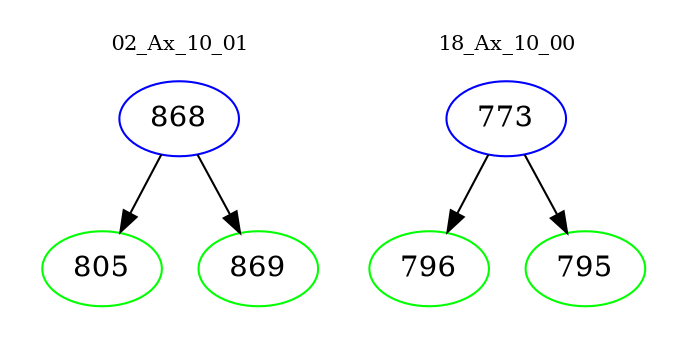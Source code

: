 digraph{
subgraph cluster_0 {
color = white
label = "02_Ax_10_01";
fontsize=10;
T0_868 [label="868", color="blue"]
T0_868 -> T0_805 [color="black"]
T0_805 [label="805", color="green"]
T0_868 -> T0_869 [color="black"]
T0_869 [label="869", color="green"]
}
subgraph cluster_1 {
color = white
label = "18_Ax_10_00";
fontsize=10;
T1_773 [label="773", color="blue"]
T1_773 -> T1_796 [color="black"]
T1_796 [label="796", color="green"]
T1_773 -> T1_795 [color="black"]
T1_795 [label="795", color="green"]
}
}
